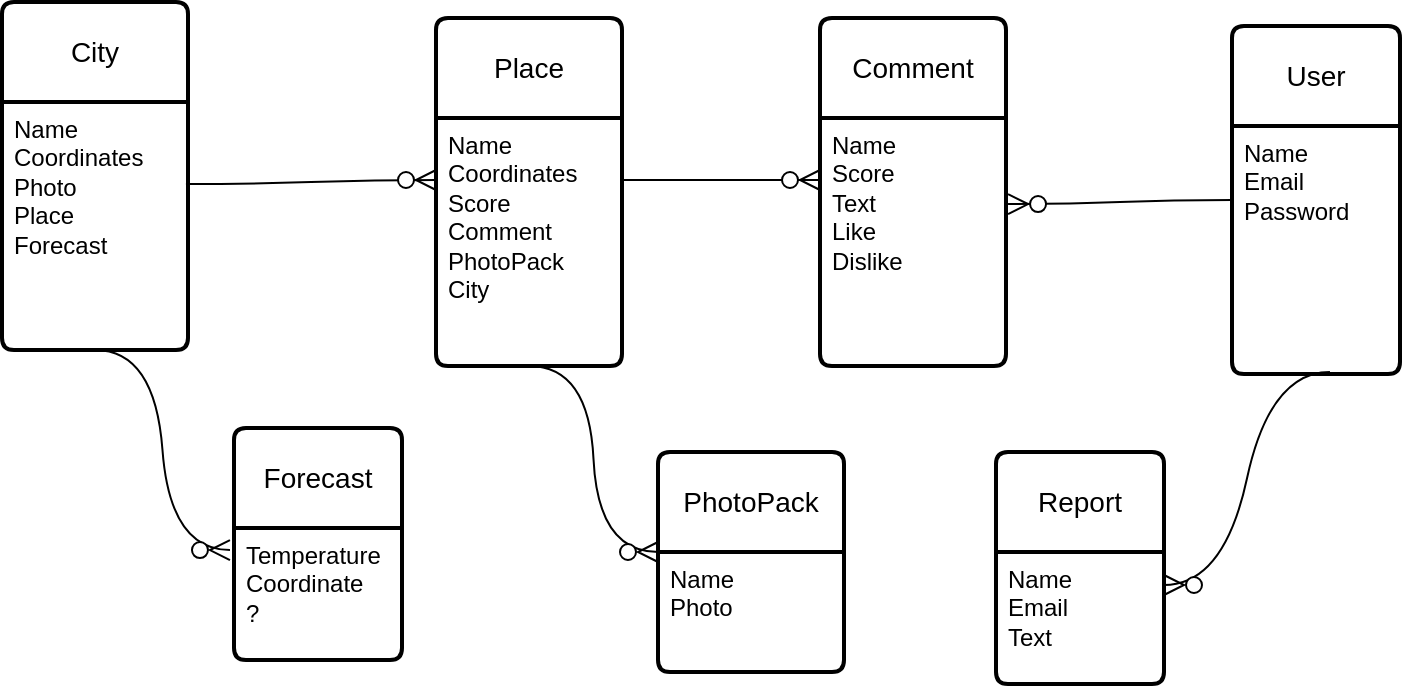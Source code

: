 <mxfile version="22.1.7" type="device">
  <diagram name="Strona-1" id="RjiDzJb0R5LnKMGNWe8H">
    <mxGraphModel dx="1245" dy="1334" grid="0" gridSize="10" guides="1" tooltips="1" connect="1" arrows="1" fold="1" page="0" pageScale="1" pageWidth="827" pageHeight="1169" math="0" shadow="0">
      <root>
        <mxCell id="0" />
        <mxCell id="1" parent="0" />
        <mxCell id="KYr4lqLNj4o3VlbPgVIE-5" value="User" style="swimlane;childLayout=stackLayout;horizontal=1;startSize=50;horizontalStack=0;rounded=1;fontSize=14;fontStyle=0;strokeWidth=2;resizeParent=0;resizeLast=1;shadow=0;dashed=0;align=center;arcSize=4;whiteSpace=wrap;html=1;" vertex="1" parent="1">
          <mxGeometry x="559" y="-25" width="84" height="174" as="geometry" />
        </mxCell>
        <mxCell id="KYr4lqLNj4o3VlbPgVIE-6" value="Name&lt;br&gt;Email&lt;br&gt;Password" style="align=left;strokeColor=none;fillColor=none;spacingLeft=4;fontSize=12;verticalAlign=top;resizable=0;rotatable=0;part=1;html=1;" vertex="1" parent="KYr4lqLNj4o3VlbPgVIE-5">
          <mxGeometry y="50" width="84" height="124" as="geometry" />
        </mxCell>
        <mxCell id="KYr4lqLNj4o3VlbPgVIE-9" value="Place" style="swimlane;childLayout=stackLayout;horizontal=1;startSize=50;horizontalStack=0;rounded=1;fontSize=14;fontStyle=0;strokeWidth=2;resizeParent=0;resizeLast=1;shadow=0;dashed=0;align=center;arcSize=4;whiteSpace=wrap;html=1;" vertex="1" parent="1">
          <mxGeometry x="161" y="-29" width="93" height="174" as="geometry" />
        </mxCell>
        <mxCell id="KYr4lqLNj4o3VlbPgVIE-10" value="Name&lt;br&gt;Coordinates&lt;br&gt;Score&lt;br&gt;Comment&lt;br&gt;PhotoPack&lt;br&gt;City" style="align=left;strokeColor=none;fillColor=none;spacingLeft=4;fontSize=12;verticalAlign=top;resizable=0;rotatable=0;part=1;html=1;" vertex="1" parent="KYr4lqLNj4o3VlbPgVIE-9">
          <mxGeometry y="50" width="93" height="124" as="geometry" />
        </mxCell>
        <mxCell id="KYr4lqLNj4o3VlbPgVIE-11" value="Comment" style="swimlane;childLayout=stackLayout;horizontal=1;startSize=50;horizontalStack=0;rounded=1;fontSize=14;fontStyle=0;strokeWidth=2;resizeParent=0;resizeLast=1;shadow=0;dashed=0;align=center;arcSize=4;whiteSpace=wrap;html=1;" vertex="1" parent="1">
          <mxGeometry x="353" y="-29" width="93" height="174" as="geometry" />
        </mxCell>
        <mxCell id="KYr4lqLNj4o3VlbPgVIE-12" value="Name&lt;br&gt;Score&lt;br&gt;Text&lt;br&gt;Like&lt;br&gt;Dislike" style="align=left;strokeColor=none;fillColor=none;spacingLeft=4;fontSize=12;verticalAlign=top;resizable=0;rotatable=0;part=1;html=1;" vertex="1" parent="KYr4lqLNj4o3VlbPgVIE-11">
          <mxGeometry y="50" width="93" height="124" as="geometry" />
        </mxCell>
        <mxCell id="KYr4lqLNj4o3VlbPgVIE-13" value="PhotoPack" style="swimlane;childLayout=stackLayout;horizontal=1;startSize=50;horizontalStack=0;rounded=1;fontSize=14;fontStyle=0;strokeWidth=2;resizeParent=0;resizeLast=1;shadow=0;dashed=0;align=center;arcSize=4;whiteSpace=wrap;html=1;" vertex="1" parent="1">
          <mxGeometry x="272" y="188" width="93" height="110" as="geometry" />
        </mxCell>
        <mxCell id="KYr4lqLNj4o3VlbPgVIE-14" value="Name&lt;br&gt;Photo" style="align=left;strokeColor=none;fillColor=none;spacingLeft=4;fontSize=12;verticalAlign=top;resizable=0;rotatable=0;part=1;html=1;" vertex="1" parent="KYr4lqLNj4o3VlbPgVIE-13">
          <mxGeometry y="50" width="93" height="60" as="geometry" />
        </mxCell>
        <mxCell id="KYr4lqLNj4o3VlbPgVIE-17" value="City" style="swimlane;childLayout=stackLayout;horizontal=1;startSize=50;horizontalStack=0;rounded=1;fontSize=14;fontStyle=0;strokeWidth=2;resizeParent=0;resizeLast=1;shadow=0;dashed=0;align=center;arcSize=4;whiteSpace=wrap;html=1;" vertex="1" parent="1">
          <mxGeometry x="-56" y="-37" width="93" height="174" as="geometry" />
        </mxCell>
        <mxCell id="KYr4lqLNj4o3VlbPgVIE-18" value="Name&lt;br&gt;Coordinates&lt;br&gt;Photo&lt;br&gt;Place&lt;br&gt;Forecast" style="align=left;strokeColor=none;fillColor=none;spacingLeft=4;fontSize=12;verticalAlign=top;resizable=0;rotatable=0;part=1;html=1;" vertex="1" parent="KYr4lqLNj4o3VlbPgVIE-17">
          <mxGeometry y="50" width="93" height="124" as="geometry" />
        </mxCell>
        <mxCell id="KYr4lqLNj4o3VlbPgVIE-22" value="Forecast" style="swimlane;childLayout=stackLayout;horizontal=1;startSize=50;horizontalStack=0;rounded=1;fontSize=14;fontStyle=0;strokeWidth=2;resizeParent=0;resizeLast=1;shadow=0;dashed=0;align=center;arcSize=4;whiteSpace=wrap;html=1;" vertex="1" parent="1">
          <mxGeometry x="60" y="176" width="84" height="116" as="geometry" />
        </mxCell>
        <mxCell id="KYr4lqLNj4o3VlbPgVIE-23" value="Temperature&lt;br&gt;Coordinate&lt;br&gt;?" style="align=left;strokeColor=none;fillColor=none;spacingLeft=4;fontSize=12;verticalAlign=top;resizable=0;rotatable=0;part=1;html=1;" vertex="1" parent="KYr4lqLNj4o3VlbPgVIE-22">
          <mxGeometry y="50" width="84" height="66" as="geometry" />
        </mxCell>
        <mxCell id="KYr4lqLNj4o3VlbPgVIE-26" value="Report" style="swimlane;childLayout=stackLayout;horizontal=1;startSize=50;horizontalStack=0;rounded=1;fontSize=14;fontStyle=0;strokeWidth=2;resizeParent=0;resizeLast=1;shadow=0;dashed=0;align=center;arcSize=4;whiteSpace=wrap;html=1;" vertex="1" parent="1">
          <mxGeometry x="441" y="188" width="84" height="116" as="geometry" />
        </mxCell>
        <mxCell id="KYr4lqLNj4o3VlbPgVIE-27" value="Name&lt;br&gt;Email&lt;br&gt;Text" style="align=left;strokeColor=none;fillColor=none;spacingLeft=4;fontSize=12;verticalAlign=top;resizable=0;rotatable=0;part=1;html=1;" vertex="1" parent="KYr4lqLNj4o3VlbPgVIE-26">
          <mxGeometry y="50" width="84" height="66" as="geometry" />
        </mxCell>
        <mxCell id="KYr4lqLNj4o3VlbPgVIE-28" value="" style="edgeStyle=entityRelationEdgeStyle;fontSize=12;html=1;endArrow=ERzeroToMany;endFill=1;rounded=0;startSize=8;endSize=8;curved=1;exitX=0.989;exitY=0.331;exitDx=0;exitDy=0;exitPerimeter=0;entryX=0;entryY=0.25;entryDx=0;entryDy=0;" edge="1" parent="1" source="KYr4lqLNj4o3VlbPgVIE-18" target="KYr4lqLNj4o3VlbPgVIE-10">
          <mxGeometry width="100" height="100" relative="1" as="geometry">
            <mxPoint x="153" y="250" as="sourcePoint" />
            <mxPoint x="253" y="150" as="targetPoint" />
          </mxGeometry>
        </mxCell>
        <mxCell id="KYr4lqLNj4o3VlbPgVIE-29" value="" style="edgeStyle=entityRelationEdgeStyle;fontSize=12;html=1;endArrow=ERzeroToMany;endFill=1;rounded=0;startSize=8;endSize=8;curved=1;exitX=1;exitY=0.25;exitDx=0;exitDy=0;entryX=0;entryY=0.25;entryDx=0;entryDy=0;" edge="1" parent="1" source="KYr4lqLNj4o3VlbPgVIE-10" target="KYr4lqLNj4o3VlbPgVIE-12">
          <mxGeometry width="100" height="100" relative="1" as="geometry">
            <mxPoint x="266" y="150" as="sourcePoint" />
            <mxPoint x="316" y="124" as="targetPoint" />
          </mxGeometry>
        </mxCell>
        <mxCell id="KYr4lqLNj4o3VlbPgVIE-37" value="" style="edgeStyle=entityRelationEdgeStyle;fontSize=12;html=1;endArrow=ERzeroToMany;endFill=1;rounded=0;startSize=8;endSize=8;curved=1;entryX=1.011;entryY=0.347;entryDx=0;entryDy=0;entryPerimeter=0;exitX=0;exitY=0.5;exitDx=0;exitDy=0;" edge="1" parent="1" source="KYr4lqLNj4o3VlbPgVIE-5" target="KYr4lqLNj4o3VlbPgVIE-12">
          <mxGeometry width="100" height="100" relative="1" as="geometry">
            <mxPoint x="560" y="279" as="sourcePoint" />
            <mxPoint x="577" y="50" as="targetPoint" />
          </mxGeometry>
        </mxCell>
        <mxCell id="KYr4lqLNj4o3VlbPgVIE-38" value="" style="edgeStyle=entityRelationEdgeStyle;fontSize=12;html=1;endArrow=ERzeroToMany;endFill=1;rounded=0;startSize=8;endSize=8;curved=1;exitX=0.5;exitY=1;exitDx=0;exitDy=0;entryX=0;entryY=0;entryDx=0;entryDy=0;" edge="1" parent="1" source="KYr4lqLNj4o3VlbPgVIE-10" target="KYr4lqLNj4o3VlbPgVIE-14">
          <mxGeometry width="100" height="100" relative="1" as="geometry">
            <mxPoint x="297" y="150" as="sourcePoint" />
            <mxPoint x="397" y="50" as="targetPoint" />
          </mxGeometry>
        </mxCell>
        <mxCell id="KYr4lqLNj4o3VlbPgVIE-39" value="" style="edgeStyle=entityRelationEdgeStyle;fontSize=12;html=1;endArrow=ERzeroToMany;endFill=1;rounded=0;startSize=8;endSize=8;curved=1;exitX=0.583;exitY=0.992;exitDx=0;exitDy=0;entryX=1;entryY=0.25;entryDx=0;entryDy=0;exitPerimeter=0;" edge="1" parent="1" source="KYr4lqLNj4o3VlbPgVIE-6" target="KYr4lqLNj4o3VlbPgVIE-27">
          <mxGeometry width="100" height="100" relative="1" as="geometry">
            <mxPoint x="505" y="150" as="sourcePoint" />
            <mxPoint x="733" y="283" as="targetPoint" />
          </mxGeometry>
        </mxCell>
        <mxCell id="KYr4lqLNj4o3VlbPgVIE-40" value="" style="edgeStyle=entityRelationEdgeStyle;fontSize=12;html=1;endArrow=ERzeroToMany;endFill=1;rounded=0;startSize=8;endSize=8;curved=1;exitX=0.5;exitY=1;exitDx=0;exitDy=0;entryX=-0.024;entryY=0.167;entryDx=0;entryDy=0;entryPerimeter=0;" edge="1" parent="1" source="KYr4lqLNj4o3VlbPgVIE-18" target="KYr4lqLNj4o3VlbPgVIE-23">
          <mxGeometry width="100" height="100" relative="1" as="geometry">
            <mxPoint x="234" y="150" as="sourcePoint" />
            <mxPoint x="334" y="50" as="targetPoint" />
          </mxGeometry>
        </mxCell>
      </root>
    </mxGraphModel>
  </diagram>
</mxfile>
